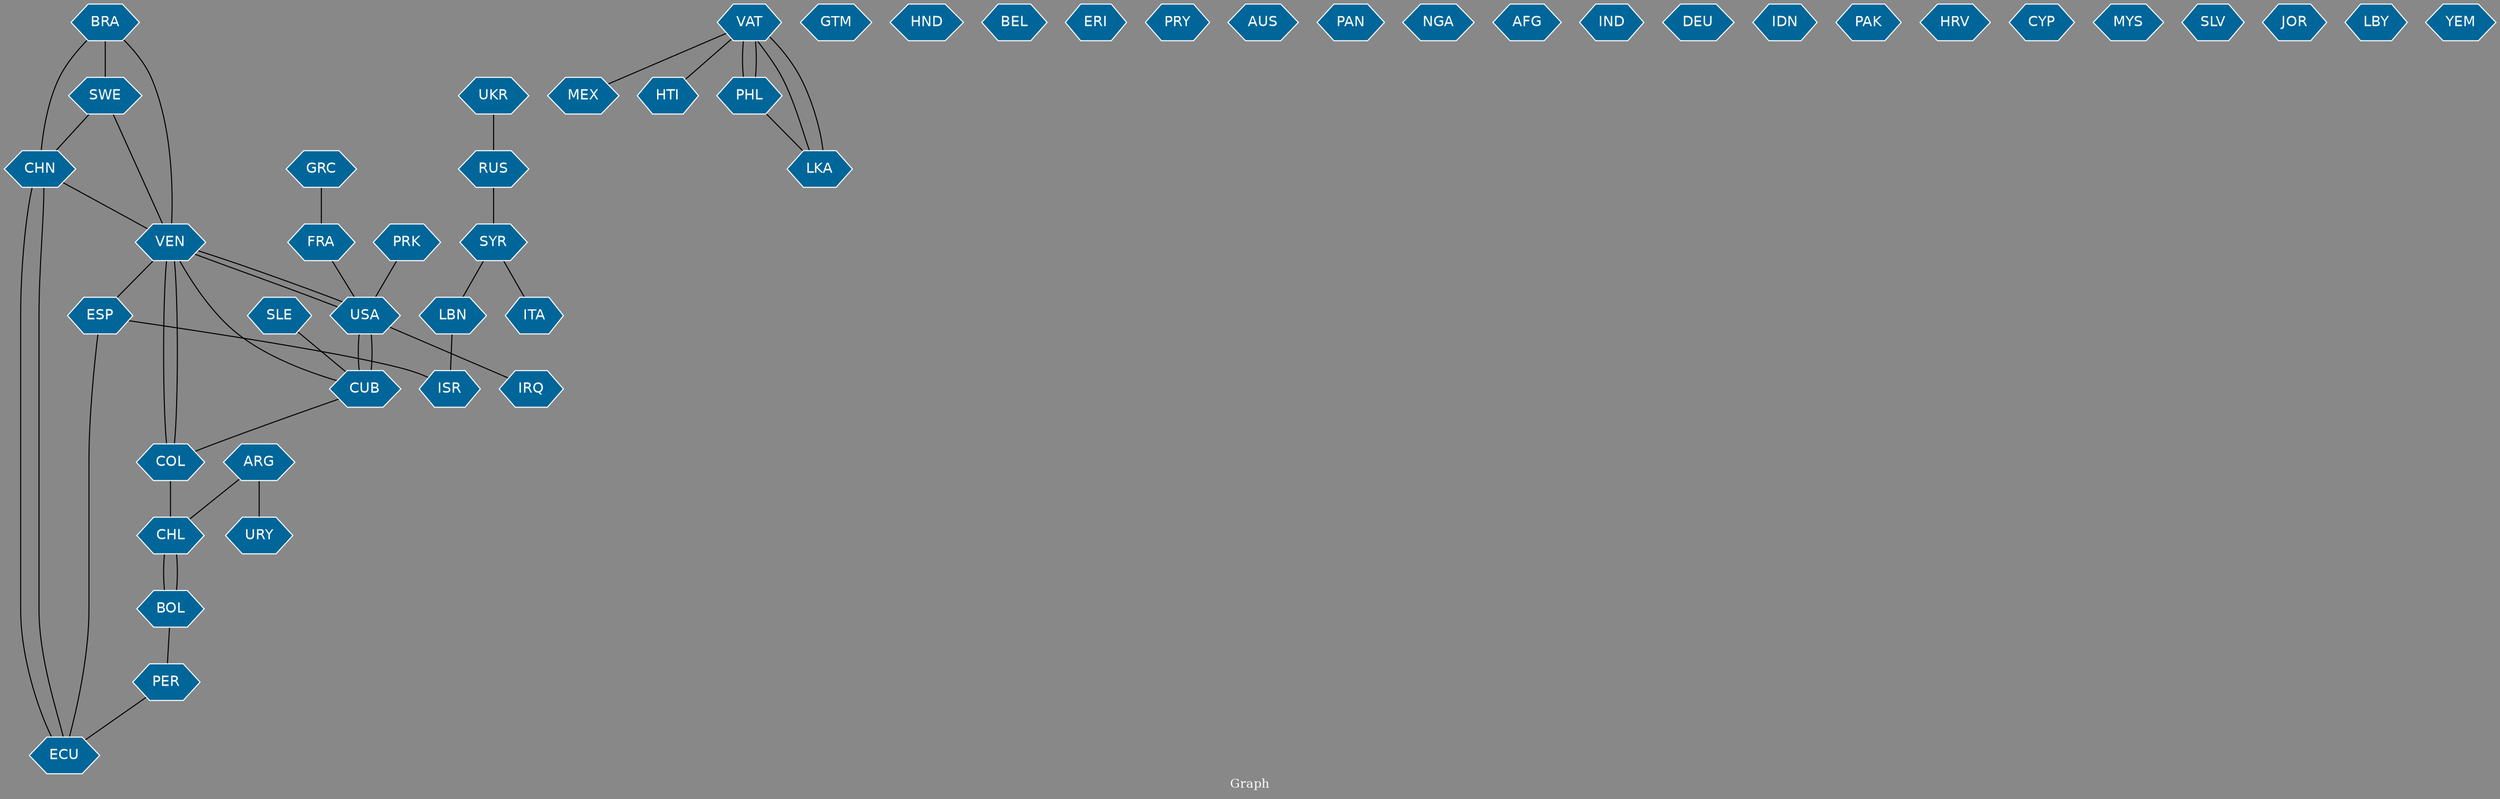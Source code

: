// Countries together in item graph
graph {
	graph [bgcolor="#888888" fontcolor=white fontsize=12 label="Graph" outputorder=edgesfirst overlap=prism]
	node [color=white fillcolor="#006699" fontcolor=white fontname=Helvetica shape=hexagon style=filled]
	edge [arrowhead=open color=black fontcolor=white fontname=Courier fontsize=12]
		CHN [label=CHN]
		VAT [label=VAT]
		GTM [label=GTM]
		BRA [label=BRA]
		VEN [label=VEN]
		COL [label=COL]
		UKR [label=UKR]
		RUS [label=RUS]
		CHL [label=CHL]
		PRK [label=PRK]
		USA [label=USA]
		ESP [label=ESP]
		ISR [label=ISR]
		HND [label=HND]
		BEL [label=BEL]
		ECU [label=ECU]
		CUB [label=CUB]
		ARG [label=ARG]
		ERI [label=ERI]
		MEX [label=MEX]
		PRY [label=PRY]
		BOL [label=BOL]
		AUS [label=AUS]
		PAN [label=PAN]
		LBN [label=LBN]
		NGA [label=NGA]
		URY [label=URY]
		GRC [label=GRC]
		FRA [label=FRA]
		SWE [label=SWE]
		HTI [label=HTI]
		AFG [label=AFG]
		IND [label=IND]
		DEU [label=DEU]
		IDN [label=IDN]
		IRQ [label=IRQ]
		PHL [label=PHL]
		LKA [label=LKA]
		SYR [label=SYR]
		PAK [label=PAK]
		HRV [label=HRV]
		ITA [label=ITA]
		CYP [label=CYP]
		MYS [label=MYS]
		SLV [label=SLV]
		JOR [label=JOR]
		LBY [label=LBY]
		YEM [label=YEM]
		PER [label=PER]
		SLE [label=SLE]
			FRA -- USA [weight=1]
			SWE -- CHN [weight=1]
			UKR -- RUS [weight=1]
			PER -- ECU [weight=1]
			GRC -- FRA [weight=1]
			PHL -- VAT [weight=1]
			SWE -- VEN [weight=1]
			ESP -- ISR [weight=1]
			VAT -- LKA [weight=1]
			RUS -- SYR [weight=1]
			ARG -- URY [weight=1]
			LBN -- ISR [weight=1]
			VEN -- COL [weight=1]
			CUB -- COL [weight=1]
			VAT -- MEX [weight=1]
			BOL -- PER [weight=1]
			COL -- VEN [weight=1]
			VEN -- USA [weight=1]
			ARG -- CHL [weight=1]
			USA -- IRQ [weight=1]
			ECU -- CHN [weight=1]
			CHN -- ECU [weight=1]
			CHN -- VEN [weight=1]
			USA -- CUB [weight=3]
			SYR -- LBN [weight=1]
			BOL -- CHL [weight=2]
			USA -- VEN [weight=1]
			CUB -- USA [weight=4]
			SLE -- CUB [weight=1]
			VAT -- PHL [weight=1]
			BRA -- VEN [weight=1]
			SYR -- ITA [weight=1]
			PHL -- LKA [weight=1]
			BRA -- SWE [weight=1]
			CHL -- BOL [weight=5]
			VEN -- ESP [weight=1]
			BRA -- CHN [weight=1]
			LKA -- VAT [weight=1]
			VAT -- HTI [weight=1]
			ESP -- ECU [weight=1]
			PRK -- USA [weight=1]
			COL -- CHL [weight=1]
			CUB -- VEN [weight=1]
}